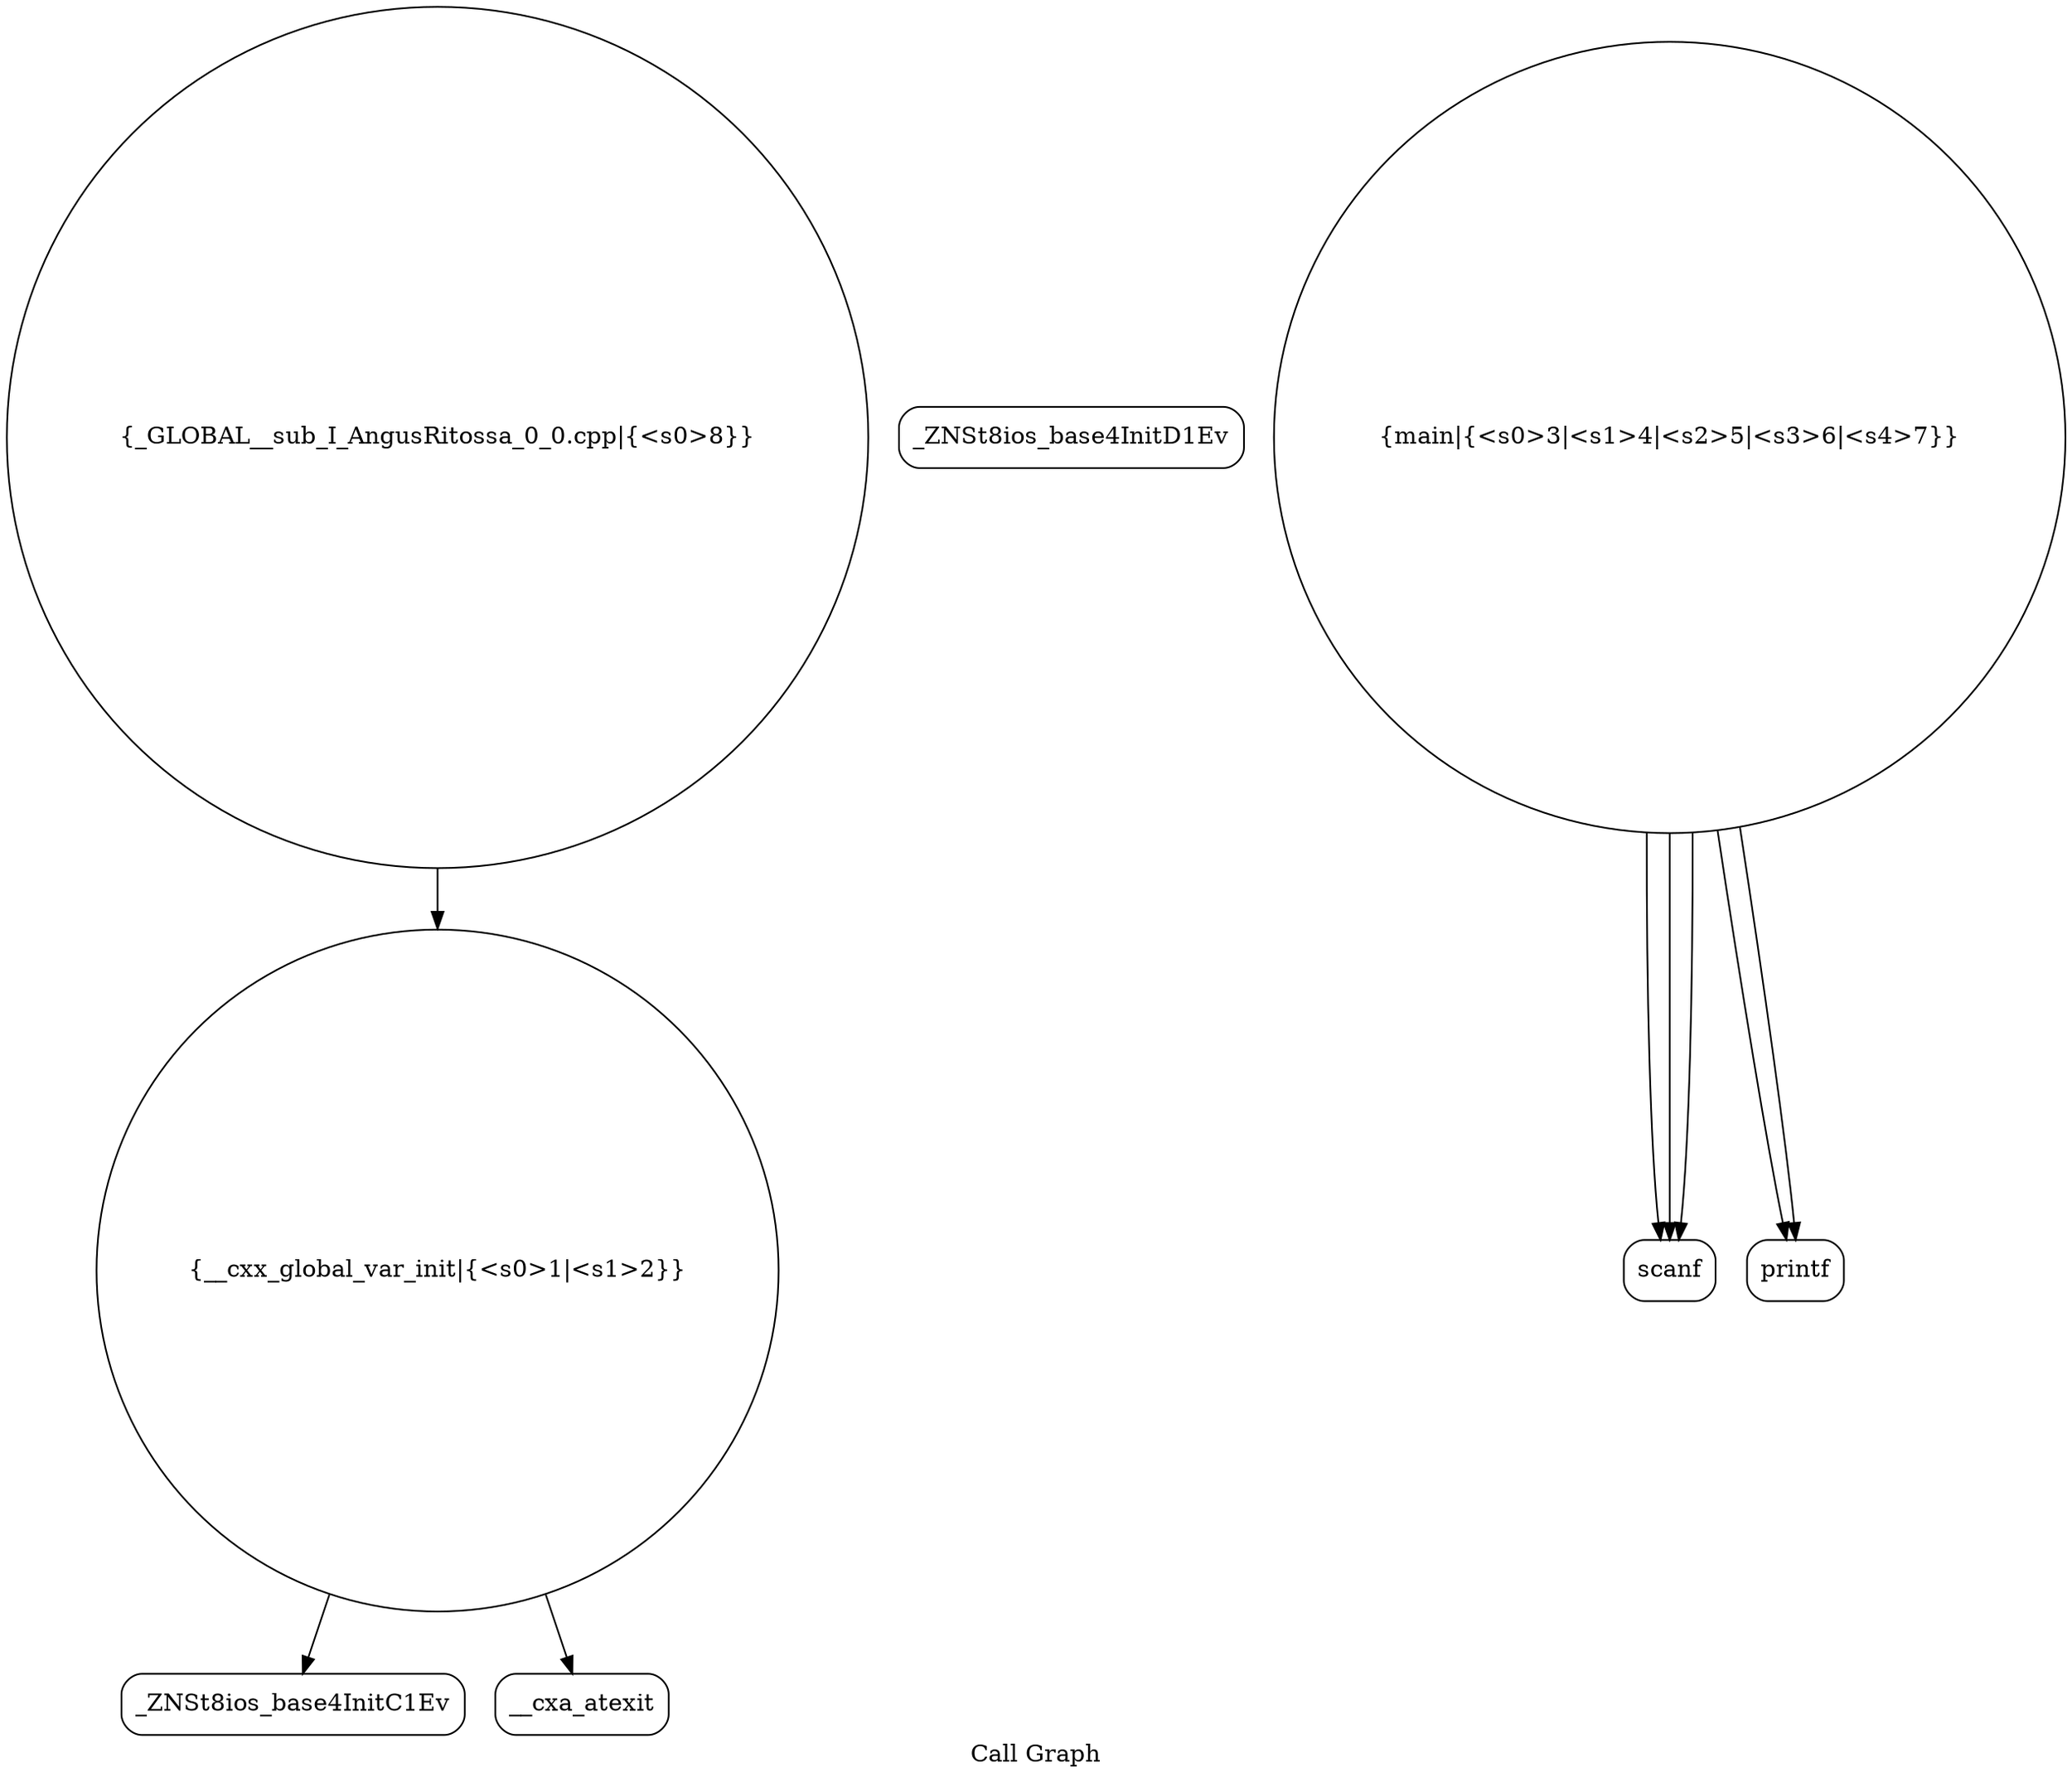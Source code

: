 digraph "Call Graph" {
	label="Call Graph";

	Node0x5563a9078d40 [shape=record,shape=circle,label="{__cxx_global_var_init|{<s0>1|<s1>2}}"];
	Node0x5563a9078d40:s0 -> Node0x5563a90791d0[color=black];
	Node0x5563a9078d40:s1 -> Node0x5563a90792d0[color=black];
	Node0x5563a90794d0 [shape=record,shape=circle,label="{_GLOBAL__sub_I_AngusRitossa_0_0.cpp|{<s0>8}}"];
	Node0x5563a90794d0:s0 -> Node0x5563a9078d40[color=black];
	Node0x5563a9079250 [shape=record,shape=Mrecord,label="{_ZNSt8ios_base4InitD1Ev}"];
	Node0x5563a9079350 [shape=record,shape=circle,label="{main|{<s0>3|<s1>4|<s2>5|<s3>6|<s4>7}}"];
	Node0x5563a9079350:s0 -> Node0x5563a90793d0[color=black];
	Node0x5563a9079350:s1 -> Node0x5563a90793d0[color=black];
	Node0x5563a9079350:s2 -> Node0x5563a90793d0[color=black];
	Node0x5563a9079350:s3 -> Node0x5563a9079450[color=black];
	Node0x5563a9079350:s4 -> Node0x5563a9079450[color=black];
	Node0x5563a9079450 [shape=record,shape=Mrecord,label="{printf}"];
	Node0x5563a90791d0 [shape=record,shape=Mrecord,label="{_ZNSt8ios_base4InitC1Ev}"];
	Node0x5563a90792d0 [shape=record,shape=Mrecord,label="{__cxa_atexit}"];
	Node0x5563a90793d0 [shape=record,shape=Mrecord,label="{scanf}"];
}
